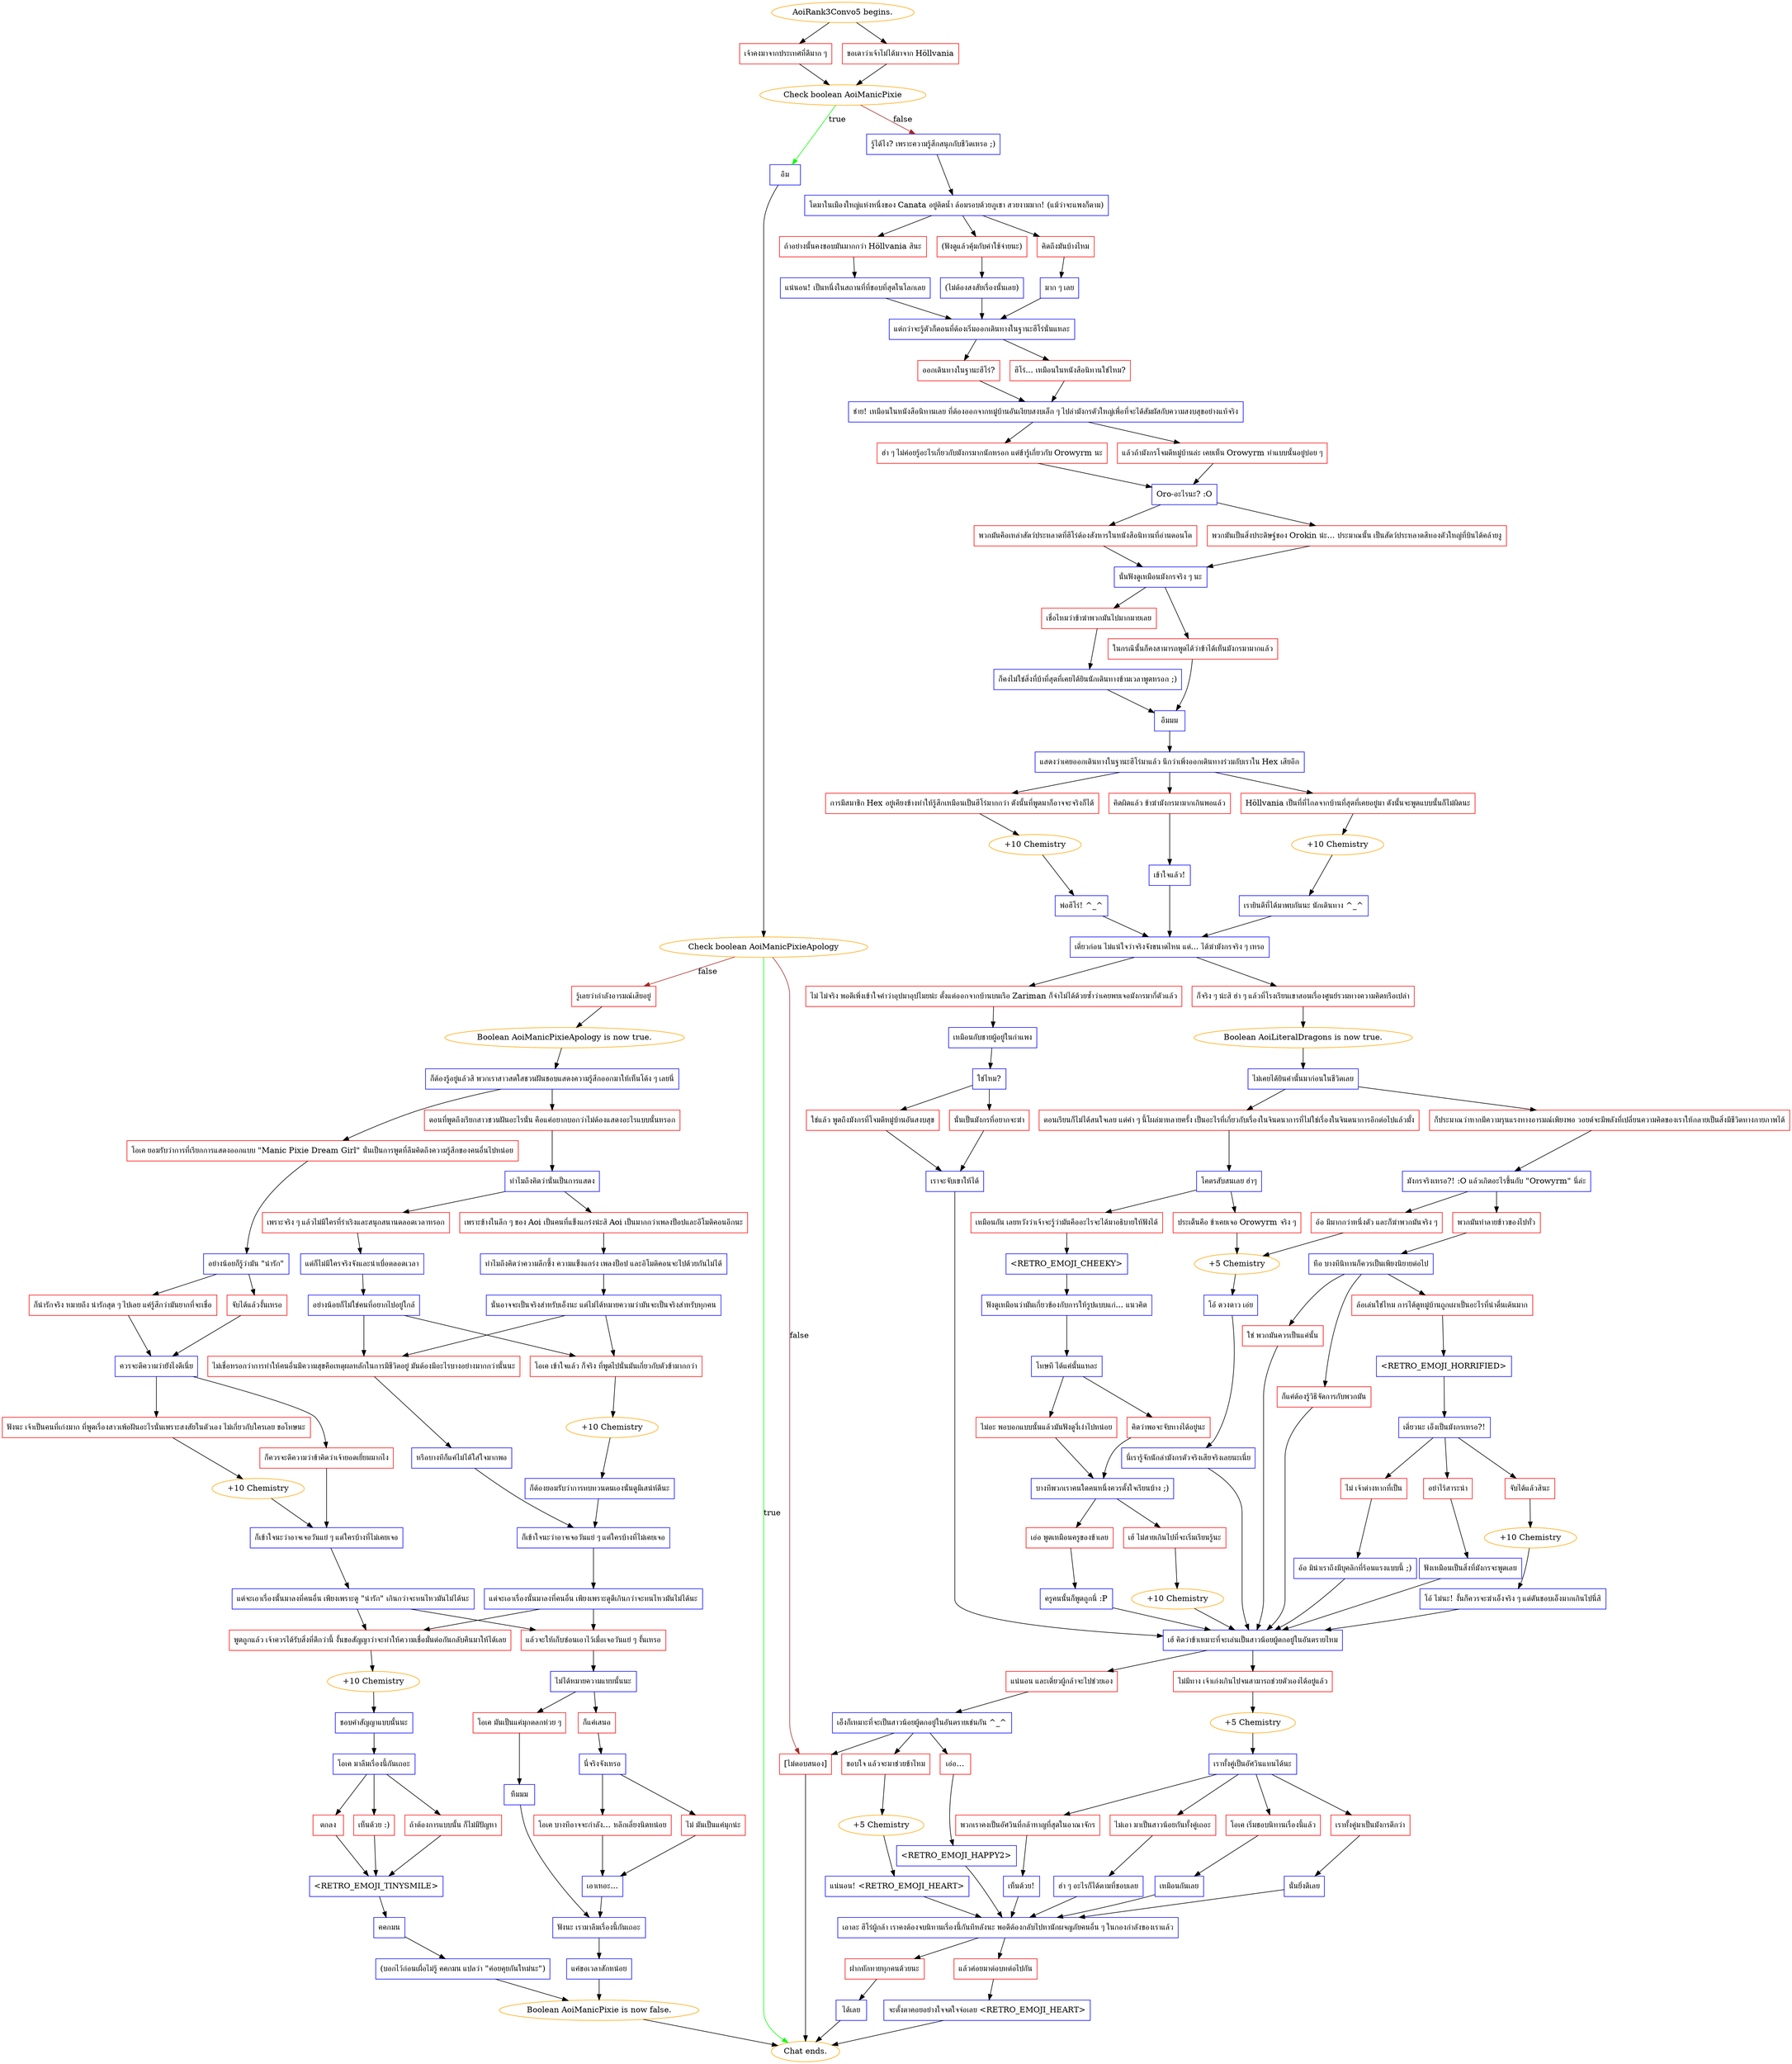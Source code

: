 digraph {
	"AoiRank3Convo5 begins." [color=orange];
		"AoiRank3Convo5 begins." -> j1870613182;
		"AoiRank3Convo5 begins." -> j3908129348;
	j1870613182 [label="เจ้าคงมาจากประเทศที่ดีมาก ๆ",shape=box,color=red];
		j1870613182 -> j2667000972;
	j3908129348 [label="ขอเดาว่าเจ้าไม่ได้มาจาก Höllvania",shape=box,color=red];
		j3908129348 -> j2667000972;
	j2667000972 [label="Check boolean AoiManicPixie",color=orange];
		j2667000972 -> j2801531192 [label=true,color=green];
		j2667000972 -> j2326532949 [label=false,color=brown];
	j2801531192 [label="อืม",shape=box,color=blue];
		j2801531192 -> j1570464789;
	j2326532949 [label="รู้ได้ไง? เพราะความรู้สึกสนุกกับชีวิตเหรอ ;)",shape=box,color=blue];
		j2326532949 -> j2638468094;
	j1570464789 [label="Check boolean AoiManicPixieApology",color=orange];
		j1570464789 -> "Chat ends." [label=true,color=green];
		j1570464789 -> j3386162853 [label=false,color=brown];
		j1570464789 -> j3641950350 [label=false,color=brown];
	j2638468094 [label="โตมาในเมืองใหญ่แห่งหนึ่งของ Canata อยู่ติดน้ำ ล้อมรอบด้วยภูเขา สวยงามมาก! (แม้ว่าจะแพงก็ตาม)",shape=box,color=blue];
		j2638468094 -> j317359299;
		j2638468094 -> j827868153;
		j2638468094 -> j57258794;
	"Chat ends." [color=orange];
	j3386162853 [label="รู้เลยว่ากำลังอารมณ์เสียอยู่",shape=box,color=red];
		j3386162853 -> j2385429396;
	j3641950350 [label="[ไม่ตอบสนอง]",shape=box,color=red];
		j3641950350 -> "Chat ends.";
	j317359299 [label="คิดถึงมันบ้างไหม",shape=box,color=red];
		j317359299 -> j2995597705;
	j827868153 [label="ถ้าอย่างนั้นคงชอบมันมากกว่า Höllvania สินะ",shape=box,color=red];
		j827868153 -> j771216149;
	j57258794 [label="(ฟังดูแล้วคุ้มกับค่าใช้จ่ายนะ)",shape=box,color=red];
		j57258794 -> j688672903;
	j2385429396 [label="Boolean AoiManicPixieApology is now true.",color=orange];
		j2385429396 -> j896086593;
	j2995597705 [label="มาก ๆ เลย",shape=box,color=blue];
		j2995597705 -> j962582748;
	j771216149 [label="แน่นอน! เป็นหนึ่งในสถานที่ที่ชอบที่สุดในโลกเลย",shape=box,color=blue];
		j771216149 -> j962582748;
	j688672903 [label="(ไม่ต้องสงสัยเรื่องนั้นเลย)",shape=box,color=blue];
		j688672903 -> j962582748;
	j896086593 [label="ก็ต้องรู้อยู่แล้วสิ พวกเราสาวสดใสชวนฝันชอบแสดงความรู้สึกออกมาให้เห็นโต้ง ๆ เลยนี่",shape=box,color=blue];
		j896086593 -> j3120483547;
		j896086593 -> j3016137187;
	j962582748 [label="แต่กว่าจะรู้ตัวก็ตอนที่ต้องเริ่มออกเดินทางในฐานะฮีโร่นั่นแหละ",shape=box,color=blue];
		j962582748 -> j885688989;
		j962582748 -> j1299743569;
	j3120483547 [label="โอเค ยอมรับว่าการที่เรียกการแสดงออกแบบ \"Manic Pixie Dream Girl\" นั่นเป็นการพูดที่ลืมคิดถึงความรู้สึกของคนอื่นไปหน่อย",shape=box,color=red];
		j3120483547 -> j1822698151;
	j3016137187 [label="ตอนที่พูดถึงเรียกสาวชวนฝันอะไรนั่น คือแค่อยากบอกว่าไม่ต้องแสดงอะไรแบบนั้นหรอก",shape=box,color=red];
		j3016137187 -> j3196004629;
	j885688989 [label="ออกเดินทางในฐานะฮีโร่?",shape=box,color=red];
		j885688989 -> j3042473197;
	j1299743569 [label="ฮีโร่... เหมือนในหนังสือนิทานใช่ไหม?",shape=box,color=red];
		j1299743569 -> j3042473197;
	j1822698151 [label="อย่างน้อยก็รู้ว่ามัน \"น่ารัก\"",shape=box,color=blue];
		j1822698151 -> j2638291918;
		j1822698151 -> j374807515;
	j3196004629 [label="ทำไมถึงคิดว่านั่นเป็นการแสดง",shape=box,color=blue];
		j3196004629 -> j2873471080;
		j3196004629 -> j53683723;
	j3042473197 [label="ช่าย! เหมือนในหนังสือนิทานเลย ที่ต้องออกจากหมู่บ้านอันเงียบสงบเล็ก ๆ ไปล่ามังกรตัวใหญ่เพื่อที่จะได้สัมผัสกับความสงบสุขอย่างแท้จริง",shape=box,color=blue];
		j3042473197 -> j1586357610;
		j3042473197 -> j1751741523;
	j2638291918 [label="ก็น่ารักจริง หมายถึง น่ารักสุด ๆ ไปเลย แค่รู้สึกว่ามันยากที่จะเชื่อ",shape=box,color=red];
		j2638291918 -> j541505396;
	j374807515 [label="จับได้แล้วงั้นเหรอ",shape=box,color=red];
		j374807515 -> j541505396;
	j2873471080 [label="เพราะจริง ๆ แล้วไม่มีใครที่ร่าเริงและสนุกสนานตลอดเวลาหรอก",shape=box,color=red];
		j2873471080 -> j2863719054;
	j53683723 [label="เพราะข้างในลึก ๆ ของ Aoi เป็นคนที่แข็งแกร่งน่ะสิ Aoi เป็นมากกว่าเพลงป็อปและอีโมติคอนอีกนะ",shape=box,color=red];
		j53683723 -> j307121712;
	j1586357610 [label="ฮ่า ๆ ไม่ค่อยรู้อะไรเกี่ยวกับมังกรมากนักหรอก แต่ข้ารู้เกี่ยวกับ Orowyrm นะ",shape=box,color=red];
		j1586357610 -> j2758289587;
	j1751741523 [label="แล้วถ้ามังกรโจมตีหมู่บ้านล่ะ เคยเห็น Orowyrm ทำแบบนั้นอยู่บ่อย ๆ",shape=box,color=red];
		j1751741523 -> j2758289587;
	j541505396 [label="ควรจะตีความว่ายังไงดีเนี่ย",shape=box,color=blue];
		j541505396 -> j839862632;
		j541505396 -> j3847182923;
	j2863719054 [label="แต่ก็ไม่มีใครจริงจังและน่าเบื่อตลอดเวลา",shape=box,color=blue];
		j2863719054 -> j1469018399;
	j307121712 [label="ทำไมถึงคิดว่าความลึกซึ้ง ความแข็งแกร่ง เพลงป็อป และอิโมติคอนจะไปด้วยกันไม่ได้",shape=box,color=blue];
		j307121712 -> j760774171;
	j2758289587 [label="Oro-อะไรนะ? :O",shape=box,color=blue];
		j2758289587 -> j4134342864;
		j2758289587 -> j3705748431;
	j839862632 [label="ฟังนะ เจ้าเป็นคนที่เก่งมาก ที่พูดเรื่องสาวเพ้อฝันอะไรนั่นเพราะสงสัยในตัวเอง ไม่เกี่ยวกับใครเลย ขอโทษนะ",shape=box,color=red];
		j839862632 -> j3932428726;
	j3847182923 [label="ก็ควรจะตีความว่าข้าคิดว่าเจ้ายอดเยี่ยมมากไง",shape=box,color=red];
		j3847182923 -> j1840274191;
	j1469018399 [label="อย่างน้อยก็ไม่ใช่คนที่อยากไปอยู่ใกล้",shape=box,color=blue];
		j1469018399 -> j2520782333;
		j1469018399 -> j2572336598;
	j760774171 [label="นั่นอาจจะเป็นจริงสำหรับเอ็งนะ แต่ไม่ได้หมายความว่ามันจะเป็นจริงสำหรับทุกคน",shape=box,color=blue];
		j760774171 -> j2572336598;
		j760774171 -> j2520782333;
	j4134342864 [label="พวกมันคือเหล่าสัตว์ประหลาดที่ฮีโร่ต้องสังหารในหนังสือนิทานที่อ่านตอนโต",shape=box,color=red];
		j4134342864 -> j1689318837;
	j3705748431 [label="พวกมันเป็นสิ่งประดิษฐ์ของ Orokin น่ะ... ประมาณนั้น เป็นสัตว์ประหลาดสีทองตัวใหญ่ที่บินได้คล้ายงู",shape=box,color=red];
		j3705748431 -> j1689318837;
	j3932428726 [label="+10 Chemistry",color=orange];
		j3932428726 -> j1840274191;
	j1840274191 [label="ก็เข้าใจนะว่าอาจเจอวันแย่ ๆ แต่ใครบ้างที่ไม่เคยเจอ",shape=box,color=blue];
		j1840274191 -> j287838409;
	j2520782333 [label="ไม่เชื่อหรอกว่าการทำให้คนอื่นมีความสุขคือเหตุผลหลักในการมีชีวิตอยู่ มันต้องมีอะไรบางอย่างมากกว่านั้นนะ",shape=box,color=red];
		j2520782333 -> j2852149883;
	j2572336598 [label="โอเค เข้าใจแล้ว ก็จริง ที่พูดไปนั่นมันเกี่ยวกับตัวข้ามากกว่า",shape=box,color=red];
		j2572336598 -> j179489347;
	j1689318837 [label="นั่นฟังดูเหมือนมังกรจริง ๆ นะ",shape=box,color=blue];
		j1689318837 -> j4263784725;
		j1689318837 -> j3881225529;
	j287838409 [label="แต่จะเอาเรื่องนั้นมาลงที่คนอื่น เพียงเพราะดู \"น่ารัก\" เกินกว่าจะทนไหวมันไม่ได้นะ",shape=box,color=blue];
		j287838409 -> j1051933649;
		j287838409 -> j432978630;
	j2852149883 [label="หรือบางทีก็แค่ไม่ได้ใส่ใจมากพอ",shape=box,color=blue];
		j2852149883 -> j4289077257;
	j179489347 [label="+10 Chemistry",color=orange];
		j179489347 -> j3411741679;
	j4263784725 [label="เชื่อไหมว่าข้าฆ่าพวกมันไปมากมายเลย",shape=box,color=red];
		j4263784725 -> j3370532689;
	j3881225529 [label="ในกรณีนั้นก็คงสามารถพูดได้ว่าข้าได้เห็นมังกรมามากแล้ว",shape=box,color=red];
		j3881225529 -> j2325976922;
	j1051933649 [label="พูดถูกแล้ว เจ้าควรได้รับสิ่งที่ดีกว่านี้ งั้นขอสัญญาว่าจะทำให้ความเชื่อมั่นต่อกันกลับคืนมาให้ได้เลย",shape=box,color=red];
		j1051933649 -> j1150595488;
	j432978630 [label="แล้วจะให้เก็บซ่อนเอาไว้เมื่อเจอวันแย่ ๆ งั้นเหรอ",shape=box,color=red];
		j432978630 -> j4233548406;
	j4289077257 [label="ก็เข้าใจนะว่าอาจเจอวันแย่ ๆ แต่ใครบ้างที่ไม่เคยเจอ",shape=box,color=blue];
		j4289077257 -> j2990110460;
	j3411741679 [label="ก็ต้องยอมรับว่าการทบทวนตนเองนั่นดูมีเสน่ห์ดีนะ",shape=box,color=blue];
		j3411741679 -> j4289077257;
	j3370532689 [label="ก็คงไม่ใช่สิ่งที่บ้าที่สุดที่เคยได้ยินนักเดินทางข้ามเวลาพูดหรอก ;)",shape=box,color=blue];
		j3370532689 -> j2325976922;
	j2325976922 [label="อืมมม",shape=box,color=blue];
		j2325976922 -> j789923455;
	j1150595488 [label="+10 Chemistry",color=orange];
		j1150595488 -> j3043336646;
	j4233548406 [label="ไม่ได้หมายความแบบนั้นนะ",shape=box,color=blue];
		j4233548406 -> j2478040755;
		j4233548406 -> j1695294895;
	j2990110460 [label="แต่จะเอาเรื่องนั้นมาลงที่คนอื่น เพียงเพราะดูดีเกินกว่าจะทนไหวมันไม่ได้นะ",shape=box,color=blue];
		j2990110460 -> j1051933649;
		j2990110460 -> j432978630;
	j789923455 [label="แสดงว่าเคยออกเดินทางในฐานะฮีโร่มาแล้ว นึกว่าเพิ่งออกเดินทางร่วมกับเราใน Hex เสียอีก",shape=box,color=blue];
		j789923455 -> j3107969625;
		j789923455 -> j3381350256;
		j789923455 -> j2467837132;
	j3043336646 [label="ชอบคำสัญญาแบบนั้นนะ",shape=box,color=blue];
		j3043336646 -> j56723943;
	j2478040755 [label="ก็แค่เสนอ",shape=box,color=red];
		j2478040755 -> j969414311;
	j1695294895 [label="โอเค มันเป็นแค่มุกตลกห่วย ๆ",shape=box,color=red];
		j1695294895 -> j4247793718;
	j3107969625 [label="Höllvania เป็นที่ที่ไกลจากบ้านที่สุดที่เคยอยู่มา ดังนั้นจะพูดแบบนั้นก็ไม่ผิดนะ",shape=box,color=red];
		j3107969625 -> j321030614;
	j3381350256 [label="การมีสมาชิก Hex อยู่เคียงข้างทำให้รู้สึกเหมือนเป็นฮีโร่มากกว่า ดังนั้นที่พูดมาก็อาจจะจริงก็ได้",shape=box,color=red];
		j3381350256 -> j1138795478;
	j2467837132 [label="คิดผิดแล้ว ข้าฆ่ามังกรมามากเกินพอแล้ว",shape=box,color=red];
		j2467837132 -> j1249428144;
	j56723943 [label="โอเค มาลืมเรื่องนี้กันเถอะ",shape=box,color=blue];
		j56723943 -> j752004070;
		j56723943 -> j3583010803;
		j56723943 -> j438528868;
	j969414311 [label="นี่จริงจังเหรอ",shape=box,color=blue];
		j969414311 -> j992276022;
		j969414311 -> j80331057;
	j4247793718 [label="หืมมม",shape=box,color=blue];
		j4247793718 -> j1477949438;
	j321030614 [label="+10 Chemistry",color=orange];
		j321030614 -> j1556696173;
	j1138795478 [label="+10 Chemistry",color=orange];
		j1138795478 -> j1658578948;
	j1249428144 [label="เข้าใจแล้ว!",shape=box,color=blue];
		j1249428144 -> j1281241857;
	j752004070 [label="ตกลง",shape=box,color=red];
		j752004070 -> j4286760233;
	j3583010803 [label="เห็นด้วย :)",shape=box,color=red];
		j3583010803 -> j4286760233;
	j438528868 [label="ถ้าต้องการแบบนั้น ก็ไม่มีปัญหา",shape=box,color=red];
		j438528868 -> j4286760233;
	j992276022 [label="โอเค บางทีอาจจะกำลัง… หลีกเลี่ยงนิดหน่อย",shape=box,color=red];
		j992276022 -> j1183496444;
	j80331057 [label="ไม่ มันเป็นแค่มุกน่ะ",shape=box,color=red];
		j80331057 -> j1183496444;
	j1477949438 [label="ฟังนะ เรามาลืมเรื่องนี้กันเถอะ",shape=box,color=blue];
		j1477949438 -> j962349826;
	j1556696173 [label="เรายินดีที่ได้มาพบกันนะ นักเดินทาง ^_^",shape=box,color=blue];
		j1556696173 -> j1281241857;
	j1658578948 [label="พ่อฮีโร่! ^_^",shape=box,color=blue];
		j1658578948 -> j1281241857;
	j1281241857 [label="เดี๋ยวก่อน ไม่แน่ใจว่าจริงจังขนาดไหน แต่... ได้ฆ่ามังกรจริง ๆ เหรอ",shape=box,color=blue];
		j1281241857 -> j2114620802;
		j1281241857 -> j2509230130;
	j4286760233 [label="<RETRO_EMOJI_TINYSMILE>",shape=box,color=blue];
		j4286760233 -> j768610404;
	j1183496444 [label="เอาเหอะ...",shape=box,color=blue];
		j1183496444 -> j1477949438;
	j962349826 [label="แค่ขอเวลาสักหน่อย",shape=box,color=blue];
		j962349826 -> j4025535607;
	j2114620802 [label="ก็จริง ๆ น่ะสิ ฮ่า ๆ แล้วที่โรงเรียนเขาสอนเรื่องศูนย์รวมทางความคิดหรือเปล่า",shape=box,color=red];
		j2114620802 -> j1270554963;
	j2509230130 [label="ไม่ ไม่จริง พอดีเพิ่งเข้าใจคำว่าอุปมาอุปไมยน่ะ ตั้งแต่ออกจากบ้านบนเรือ Zariman ก็จำไม่ได้ด้วยซ้ำว่าเคยพบเจอมังกรมากี่ตัวแล้ว",shape=box,color=red];
		j2509230130 -> j722926137;
	j768610404 [label="คคกมน",shape=box,color=blue];
		j768610404 -> j1907992254;
	j4025535607 [label="Boolean AoiManicPixie is now false.",color=orange];
		j4025535607 -> "Chat ends.";
	j1270554963 [label="Boolean AoiLiteralDragons is now true.",color=orange];
		j1270554963 -> j2278335183;
	j722926137 [label="เหมือนกับชายผู้อยู่ในกำแพง",shape=box,color=blue];
		j722926137 -> j308001873;
	j1907992254 [label="(บอกไว้ก่อนเผื่อไม่รู้ คคกมน แปลว่า \"ค่อยคุยกันใหม่นะ\")",shape=box,color=blue];
		j1907992254 -> j4025535607;
	j2278335183 [label="ไม่เคยได้ยินคำนั้นมาก่อนในชีวิตเลย",shape=box,color=blue];
		j2278335183 -> j3127372535;
		j2278335183 -> j3433516156;
	j308001873 [label="ใช่ไหม?",shape=box,color=blue];
		j308001873 -> j1370089859;
		j308001873 -> j1153883468;
	j3127372535 [label="ตอนเรียนก็ไม่ได้สนใจเลย แต่คำ ๆ นี้โผล่มาหลายครั้ง เป็นอะไรที่เกี่ยวกับเรื่องในจินตนาการที่ไม่ใช่เรื่องในจินตนาการอีกต่อไปแล้วมั้ง",shape=box,color=red];
		j3127372535 -> j1894491469;
	j3433516156 [label="ก็ประมาณว่าหากมีความรุนแรงทางอารมณ์เพียงพอ วอยด์จะมีพลังที่เปลี่ยนความคิดของเราให้กลายเป็นสิ่งมีชีวิตทางกายภาพได้",shape=box,color=red];
		j3433516156 -> j4000590433;
	j1370089859 [label="ใช่แล้ว พูดถึงมังกรที่โจมตีหมู่บ้านอันสงบสุข",shape=box,color=red];
		j1370089859 -> j93598241;
	j1153883468 [label="นั่นเป็นมังกรที่อยากจะฆ่า",shape=box,color=red];
		j1153883468 -> j93598241;
	j1894491469 [label="โคตรสับสนเลย ฮ่าๆ",shape=box,color=blue];
		j1894491469 -> j1508265768;
		j1894491469 -> j687409566;
	j4000590433 [label="มังกรจริงเหรอ?! :O แล้วเกิดอะไรขึ้นกับ \"Orowyrm\" นี่ล่ะ",shape=box,color=blue];
		j4000590433 -> j929454688;
		j4000590433 -> j816383236;
	j93598241 [label="เราจะจับเขาให้ได้",shape=box,color=blue];
		j93598241 -> j3049812418;
	j1508265768 [label="เหมือนกัน เลยหวังว่าเจ้าจะรู้ว่ามันคืออะไรจะได้มาอธิบายให้ฟังได้",shape=box,color=red];
		j1508265768 -> j1083406539;
	j687409566 [label="ประเด็นคือ ข้าเคยเจอ Orowyrm จริง ๆ",shape=box,color=red];
		j687409566 -> j1339040954;
	j929454688 [label="อ้อ มีมากกว่าหนึ่งตัว และก็ฆ่าพวกมันจริง ๆ",shape=box,color=red];
		j929454688 -> j1339040954;
	j816383236 [label="พวกมันทำลายข้าวของไปทั่ว",shape=box,color=red];
		j816383236 -> j737352608;
	j3049812418 [label="เฮ้ คิดว่าข้าเหมาะที่จะเล่นเป็นสาวน้อยผู้ตกอยู่ในอันตรายไหม",shape=box,color=blue];
		j3049812418 -> j2314764840;
		j3049812418 -> j1603669846;
	j1083406539 [label="<RETRO_EMOJI_CHEEKY>",shape=box,color=blue];
		j1083406539 -> j3399654111;
	j1339040954 [label="+5 Chemistry",color=orange];
		j1339040954 -> j4091148933;
	j737352608 [label="หือ บางทีนิทานก็ควรเป็นเพียงนิยายต่อไป",shape=box,color=blue];
		j737352608 -> j1223892381;
		j737352608 -> j2990006584;
		j737352608 -> j178352310;
	j2314764840 [label="แน่นอน และเดี๋ยวผู้กล้าจะไปช่วยเอง",shape=box,color=red];
		j2314764840 -> j762308369;
	j1603669846 [label="ไม่มีทาง เจ้าเก่งเกินไปจนสามารถช่วยตัวเองได้อยู่แล้ว",shape=box,color=red];
		j1603669846 -> j1496017193;
	j3399654111 [label="ฟังดูเหมือนว่ามันเกี่ยวข้องกับการให้รูปแบบแก่... แนวคิด",shape=box,color=blue];
		j3399654111 -> j308855992;
	j4091148933 [label="โอ้ ดวงดาว เอ๋ย",shape=box,color=blue];
		j4091148933 -> j931451395;
	j1223892381 [label="ใช่ พวกมันควรเป็นแค่นั้น",shape=box,color=red];
		j1223892381 -> j3049812418;
	j2990006584 [label="ก็แค่ต้องรู้วิธีจัดการกับพวกมัน",shape=box,color=red];
		j2990006584 -> j3049812418;
	j178352310 [label="ล้อเล่นใช่ไหม การได้ดูหมู่บ้านถูกเผาเป็นอะไรที่น่าตื่นเต้นมาก",shape=box,color=red];
		j178352310 -> j1565280543;
	j762308369 [label="เอ็งก็เหมาะที่จะเป็นสาวน้อยผู้ตกอยู่ในอันตรายเช่นกัน ^_^",shape=box,color=blue];
		j762308369 -> j2620534270;
		j762308369 -> j2987745686;
		j762308369 -> j3641950350;
	j1496017193 [label="+5 Chemistry",color=orange];
		j1496017193 -> j2092212339;
	j308855992 [label="โทษที ได้แค่นั้นแหละ",shape=box,color=blue];
		j308855992 -> j2258118463;
		j308855992 -> j3596660555;
	j931451395 [label="นี่เรารู้จักนักล่ามังกรตัวจริงเสียจริงเลยนะเนี่ย",shape=box,color=blue];
		j931451395 -> j3049812418;
	j1565280543 [label="<RETRO_EMOJI_HORRIFIED>",shape=box,color=blue];
		j1565280543 -> j847350662;
	j2620534270 [label="ขอบใจ แล้วจะมาช่วยข้าไหม",shape=box,color=red];
		j2620534270 -> j2589177771;
	j2987745686 [label="เอ่อ…",shape=box,color=red];
		j2987745686 -> j1053660660;
	j2092212339 [label="เราทั้งคู่เป็นอัศวินแทนได้นะ",shape=box,color=blue];
		j2092212339 -> j896014430;
		j2092212339 -> j1771345430;
		j2092212339 -> j1112994068;
		j2092212339 -> j1957664062;
	j2258118463 [label="คิดว่าพอจะจับทางได้อยู่นะ",shape=box,color=red];
		j2258118463 -> j1759383923;
	j3596660555 [label="ไม่อะ พอบอกแบบนั้นแล้วมันฟังดูงี่เง่าไปหน่อย",shape=box,color=red];
		j3596660555 -> j1759383923;
	j847350662 [label="เดี๋ยวนะ เอ็งเป็นมังกรเหรอ?!",shape=box,color=blue];
		j847350662 -> j4159359543;
		j847350662 -> j2908294675;
		j847350662 -> j1856604826;
	j2589177771 [label="+5 Chemistry",color=orange];
		j2589177771 -> j1822550342;
	j1053660660 [label="<RETRO_EMOJI_HAPPY2>",shape=box,color=blue];
		j1053660660 -> j159797802;
	j896014430 [label="โอเค เริ่มชอบนิทานเรื่องนี้แล้ว",shape=box,color=red];
		j896014430 -> j1082166038;
	j1771345430 [label="เราทั้งคู่มาเป็นมังกรดีกว่า",shape=box,color=red];
		j1771345430 -> j2949861263;
	j1112994068 [label="พวกเราคงเป็นอัศวินที่กล้าหาญที่สุดในอาณาจักร",shape=box,color=red];
		j1112994068 -> j1550190710;
	j1957664062 [label="ไม่เอา มาเป็นสาวน้อยกันทั้งคู่เถอะ",shape=box,color=red];
		j1957664062 -> j213283347;
	j1759383923 [label="บางทีพวกเราคนใดคนหนึ่งควรตั้งใจเรียนบ้าง ;)",shape=box,color=blue];
		j1759383923 -> j613363439;
		j1759383923 -> j2079950565;
	j4159359543 [label="จับได้แล้วสินะ",shape=box,color=red];
		j4159359543 -> j2232320320;
	j2908294675 [label="ไม่ เจ้าต่างหากที่เป็น",shape=box,color=red];
		j2908294675 -> j3930211036;
	j1856604826 [label="อย่าไร้สาระน่า",shape=box,color=red];
		j1856604826 -> j3601268891;
	j1822550342 [label="แน่นอน! <RETRO_EMOJI_HEART>",shape=box,color=blue];
		j1822550342 -> j159797802;
	j159797802 [label="เอาละ ฮีโร่ผู้กล้า เราคงต้องจบนิทานเรื่องนี้กันทีหลังนะ พอดีต้องกลับไปหานักผจญภัยคนอื่น ๆ ในกองกำลังของเราแล้ว",shape=box,color=blue];
		j159797802 -> j1830212195;
		j159797802 -> j1521035746;
	j1082166038 [label="เหมือนกันเลย",shape=box,color=blue];
		j1082166038 -> j159797802;
	j2949861263 [label="นั่นยิ่งดีเลย",shape=box,color=blue];
		j2949861263 -> j159797802;
	j1550190710 [label="เห็นด้วย!",shape=box,color=blue];
		j1550190710 -> j159797802;
	j213283347 [label="ฮ่า ๆ อะไรก็ได้ตามที่ชอบเลย",shape=box,color=blue];
		j213283347 -> j159797802;
	j613363439 [label="เฮ้ ไม่สายเกินไปที่จะเริ่มเรียนรู้นะ",shape=box,color=red];
		j613363439 -> j1836490244;
	j2079950565 [label="เอ่อ พูดเหมือนครูของข้าเลย",shape=box,color=red];
		j2079950565 -> j163988637;
	j2232320320 [label="+10 Chemistry",color=orange];
		j2232320320 -> j2352840779;
	j3930211036 [label="อ้อ มิน่าเราถึงมีบุคลิกที่ร้อนแรงแบบนี้ ;)",shape=box,color=blue];
		j3930211036 -> j3049812418;
	j3601268891 [label="ฟังเหมือนเป็นสิ่งที่มังกรจะพูดเลย",shape=box,color=blue];
		j3601268891 -> j3049812418;
	j1830212195 [label="ฝากทักทายทุกคนด้วยนะ",shape=box,color=red];
		j1830212195 -> j3496353244;
	j1521035746 [label="แล้วค่อยมาต่อบทต่อไปกัน",shape=box,color=red];
		j1521035746 -> j3401404600;
	j1836490244 [label="+10 Chemistry",color=orange];
		j1836490244 -> j3049812418;
	j163988637 [label="ครูคนนั้นก็พูดถูกนี่ :P",shape=box,color=blue];
		j163988637 -> j3049812418;
	j2352840779 [label="โอ้ ไม่นะ! งั้นก็ควรจะฆ่าเอ็งจริง ๆ แต่ดันชอบเอ็งมากเกินไปนี่สิ",shape=box,color=blue];
		j2352840779 -> j3049812418;
	j3496353244 [label="ได้เลย",shape=box,color=blue];
		j3496353244 -> "Chat ends.";
	j3401404600 [label="จะตั้งตาคอยอย่างใจจดใจจ่อเลย <RETRO_EMOJI_HEART>",shape=box,color=blue];
		j3401404600 -> "Chat ends.";
}